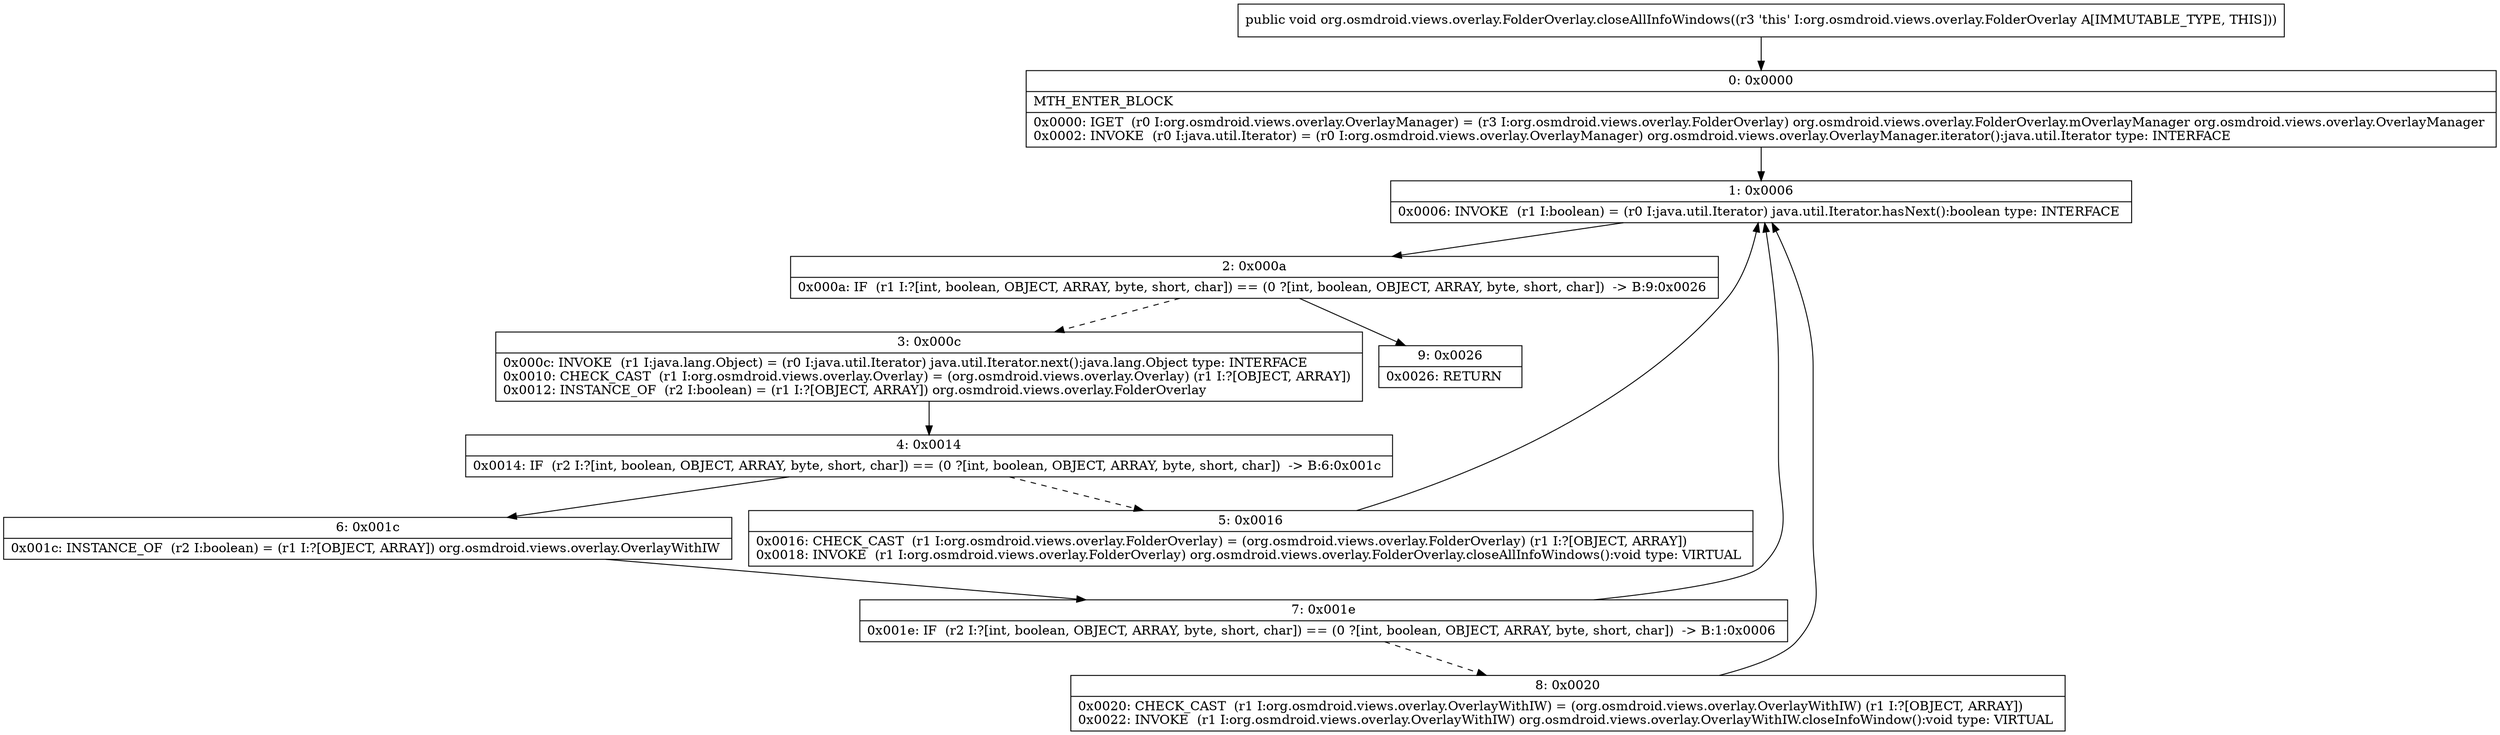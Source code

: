 digraph "CFG fororg.osmdroid.views.overlay.FolderOverlay.closeAllInfoWindows()V" {
Node_0 [shape=record,label="{0\:\ 0x0000|MTH_ENTER_BLOCK\l|0x0000: IGET  (r0 I:org.osmdroid.views.overlay.OverlayManager) = (r3 I:org.osmdroid.views.overlay.FolderOverlay) org.osmdroid.views.overlay.FolderOverlay.mOverlayManager org.osmdroid.views.overlay.OverlayManager \l0x0002: INVOKE  (r0 I:java.util.Iterator) = (r0 I:org.osmdroid.views.overlay.OverlayManager) org.osmdroid.views.overlay.OverlayManager.iterator():java.util.Iterator type: INTERFACE \l}"];
Node_1 [shape=record,label="{1\:\ 0x0006|0x0006: INVOKE  (r1 I:boolean) = (r0 I:java.util.Iterator) java.util.Iterator.hasNext():boolean type: INTERFACE \l}"];
Node_2 [shape=record,label="{2\:\ 0x000a|0x000a: IF  (r1 I:?[int, boolean, OBJECT, ARRAY, byte, short, char]) == (0 ?[int, boolean, OBJECT, ARRAY, byte, short, char])  \-\> B:9:0x0026 \l}"];
Node_3 [shape=record,label="{3\:\ 0x000c|0x000c: INVOKE  (r1 I:java.lang.Object) = (r0 I:java.util.Iterator) java.util.Iterator.next():java.lang.Object type: INTERFACE \l0x0010: CHECK_CAST  (r1 I:org.osmdroid.views.overlay.Overlay) = (org.osmdroid.views.overlay.Overlay) (r1 I:?[OBJECT, ARRAY]) \l0x0012: INSTANCE_OF  (r2 I:boolean) = (r1 I:?[OBJECT, ARRAY]) org.osmdroid.views.overlay.FolderOverlay \l}"];
Node_4 [shape=record,label="{4\:\ 0x0014|0x0014: IF  (r2 I:?[int, boolean, OBJECT, ARRAY, byte, short, char]) == (0 ?[int, boolean, OBJECT, ARRAY, byte, short, char])  \-\> B:6:0x001c \l}"];
Node_5 [shape=record,label="{5\:\ 0x0016|0x0016: CHECK_CAST  (r1 I:org.osmdroid.views.overlay.FolderOverlay) = (org.osmdroid.views.overlay.FolderOverlay) (r1 I:?[OBJECT, ARRAY]) \l0x0018: INVOKE  (r1 I:org.osmdroid.views.overlay.FolderOverlay) org.osmdroid.views.overlay.FolderOverlay.closeAllInfoWindows():void type: VIRTUAL \l}"];
Node_6 [shape=record,label="{6\:\ 0x001c|0x001c: INSTANCE_OF  (r2 I:boolean) = (r1 I:?[OBJECT, ARRAY]) org.osmdroid.views.overlay.OverlayWithIW \l}"];
Node_7 [shape=record,label="{7\:\ 0x001e|0x001e: IF  (r2 I:?[int, boolean, OBJECT, ARRAY, byte, short, char]) == (0 ?[int, boolean, OBJECT, ARRAY, byte, short, char])  \-\> B:1:0x0006 \l}"];
Node_8 [shape=record,label="{8\:\ 0x0020|0x0020: CHECK_CAST  (r1 I:org.osmdroid.views.overlay.OverlayWithIW) = (org.osmdroid.views.overlay.OverlayWithIW) (r1 I:?[OBJECT, ARRAY]) \l0x0022: INVOKE  (r1 I:org.osmdroid.views.overlay.OverlayWithIW) org.osmdroid.views.overlay.OverlayWithIW.closeInfoWindow():void type: VIRTUAL \l}"];
Node_9 [shape=record,label="{9\:\ 0x0026|0x0026: RETURN   \l}"];
MethodNode[shape=record,label="{public void org.osmdroid.views.overlay.FolderOverlay.closeAllInfoWindows((r3 'this' I:org.osmdroid.views.overlay.FolderOverlay A[IMMUTABLE_TYPE, THIS])) }"];
MethodNode -> Node_0;
Node_0 -> Node_1;
Node_1 -> Node_2;
Node_2 -> Node_3[style=dashed];
Node_2 -> Node_9;
Node_3 -> Node_4;
Node_4 -> Node_5[style=dashed];
Node_4 -> Node_6;
Node_5 -> Node_1;
Node_6 -> Node_7;
Node_7 -> Node_1;
Node_7 -> Node_8[style=dashed];
Node_8 -> Node_1;
}

